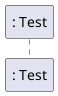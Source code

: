 @startuml
'https://plantuml.com/sequence-diagram
'hide footbox
autonumber

participant ": Test" as Test



@enduml